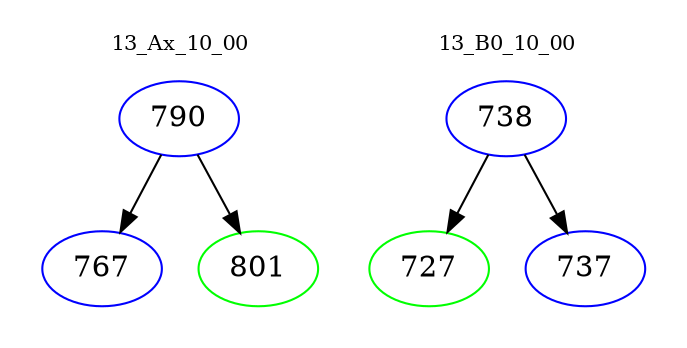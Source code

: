 digraph{
subgraph cluster_0 {
color = white
label = "13_Ax_10_00";
fontsize=10;
T0_790 [label="790", color="blue"]
T0_790 -> T0_767 [color="black"]
T0_767 [label="767", color="blue"]
T0_790 -> T0_801 [color="black"]
T0_801 [label="801", color="green"]
}
subgraph cluster_1 {
color = white
label = "13_B0_10_00";
fontsize=10;
T1_738 [label="738", color="blue"]
T1_738 -> T1_727 [color="black"]
T1_727 [label="727", color="green"]
T1_738 -> T1_737 [color="black"]
T1_737 [label="737", color="blue"]
}
}
